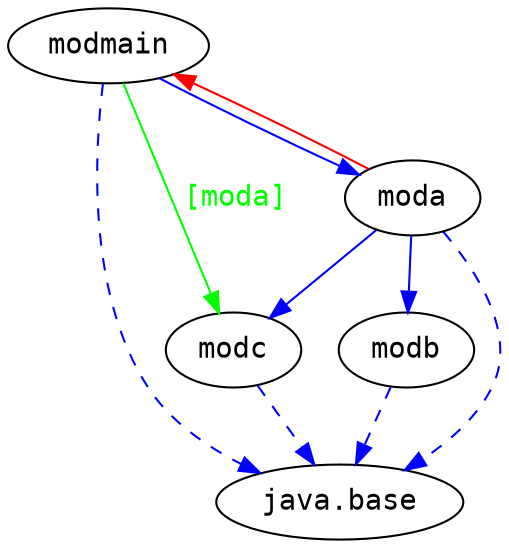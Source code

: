 # Created by depvis.JigsawDepVisualizer on Wed Sep 28 19:08:35 CEST 2016
digraph Java9_Dependency_Visualizer {
modb[fontname="Consolas",shape="ellipse",label="modb"];
java_base[fontname="Consolas",shape="ellipse",label="java.base"];
modc[fontname="Consolas",shape="ellipse",label="modc"];
modmain[fontname="Consolas",shape="ellipse",label="modmain"];
moda[fontname="Consolas",shape="ellipse",label="moda"];
modb -> java_base[color="#0000ff",fontname="Consolas",fontcolor="#0000ff",style="dashed",weight="16"]
modc -> java_base[color="#0000ff",fontname="Consolas",fontcolor="#0000ff",style="dashed",weight="16"]
modmain -> moda[color="#0000ff",fontname="Consolas",fontcolor="#0000ff",weight="8"]
modmain -> java_base[color="#0000ff",fontname="Consolas",fontcolor="#0000ff",style="dashed",weight="16"]
modmain -> modc[color="#00ff00",fontname="Consolas",fontcolor="#00ff00",weight="4",label="[moda]"]
moda -> modb[color="#0000ff",fontname="Consolas",fontcolor="#0000ff",weight="8"]
moda -> modc[color="#0000ff",fontname="Consolas",fontcolor="#0000ff",weight="8"]
moda -> java_base[color="#0000ff",fontname="Consolas",fontcolor="#0000ff",style="dashed",weight="16"]
moda -> modmain[fontname="Consolas",fontcolor="#ff0000",color="#ff0000",weight="2"]
}
